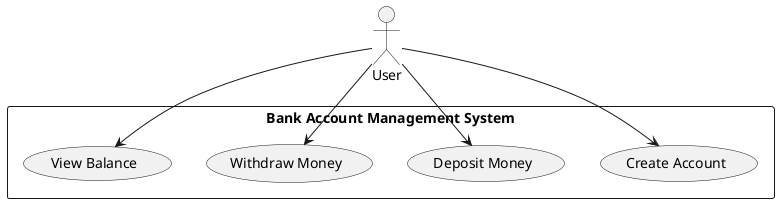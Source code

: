 @startuml
actor User

rectangle "Bank Account Management System" {
    usecase "Create Account" as UC1
    usecase "Deposit Money" as UC2
    usecase "Withdraw Money" as UC3
    usecase "View Balance" as UC4
}


User --> UC1
User --> UC2
User --> UC3
User --> UC4
@enduml
